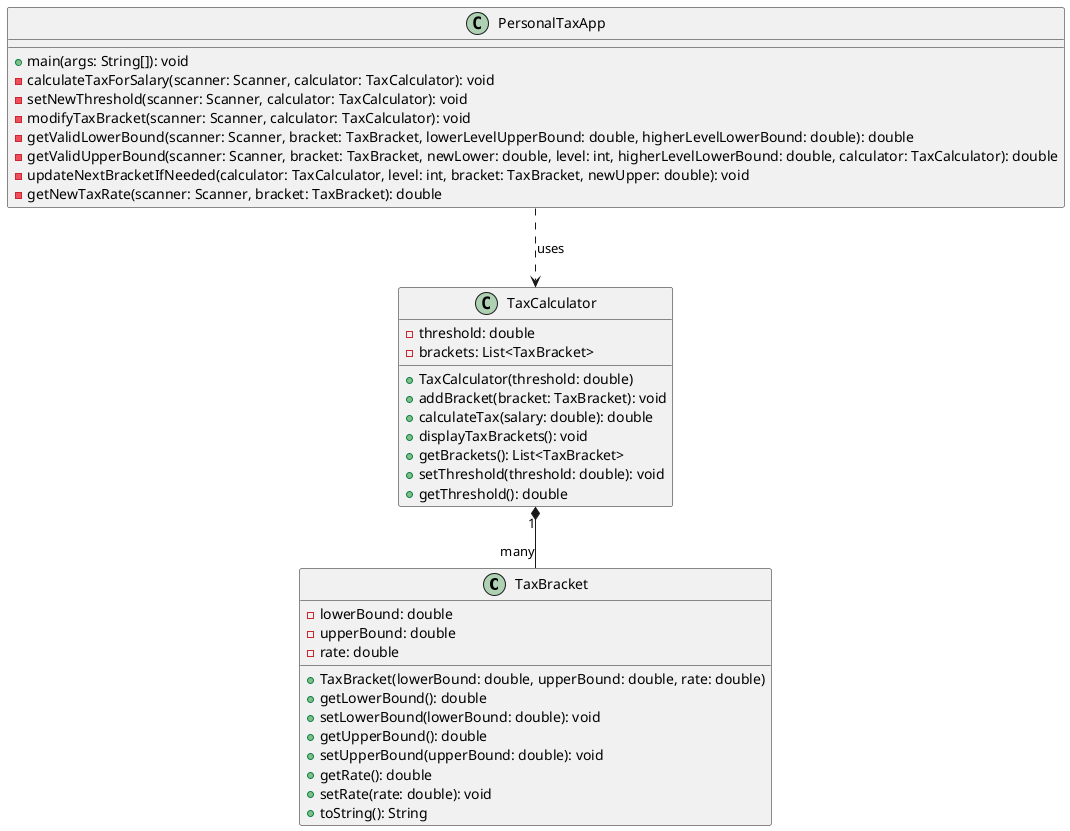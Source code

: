 @startuml Tax
' 类 TaxBracket 表示一个税率区间
class TaxBracket {
  - lowerBound: double
  - upperBound: double
  - rate: double
  + TaxBracket(lowerBound: double, upperBound: double, rate: double)
  + getLowerBound(): double
  + setLowerBound(lowerBound: double): void
  + getUpperBound(): double
  + setUpperBound(upperBound: double): void
  + getRate(): double
  + setRate(rate: double): void
  + toString(): String
}

' 类 TaxCalculator 管理税率级别并计算税款
class TaxCalculator {
  - threshold: double
  - brackets: List<TaxBracket>
  + TaxCalculator(threshold: double)
  + addBracket(bracket: TaxBracket): void
  + calculateTax(salary: double): double
  + displayTaxBrackets(): void
  + getBrackets(): List<TaxBracket>
  + setThreshold(threshold: double): void
  + getThreshold(): double
}

' 类 PersonalTaxApp 是主程序，提供命令行交互
class PersonalTaxApp {
  + main(args: String[]): void
  - calculateTaxForSalary(scanner: Scanner, calculator: TaxCalculator): void
  - setNewThreshold(scanner: Scanner, calculator: TaxCalculator): void
  - modifyTaxBracket(scanner: Scanner, calculator: TaxCalculator): void
  - getValidLowerBound(scanner: Scanner, bracket: TaxBracket, lowerLevelUpperBound: double, higherLevelLowerBound: double): double
  - getValidUpperBound(scanner: Scanner, bracket: TaxBracket, newLower: double, level: int, higherLevelLowerBound: double, calculator: TaxCalculator): double
  - updateNextBracketIfNeeded(calculator: TaxCalculator, level: int, bracket: TaxBracket, newUpper: double): void
  - getNewTaxRate(scanner: Scanner, bracket: TaxBracket): double
}

' TaxCalculator 与 TaxBracket 之间的组合关系
TaxCalculator "1" *-- "many" TaxBracket

' PersonalTaxApp 使用 TaxCalculator
PersonalTaxApp ..> TaxCalculator : uses
@enduml
